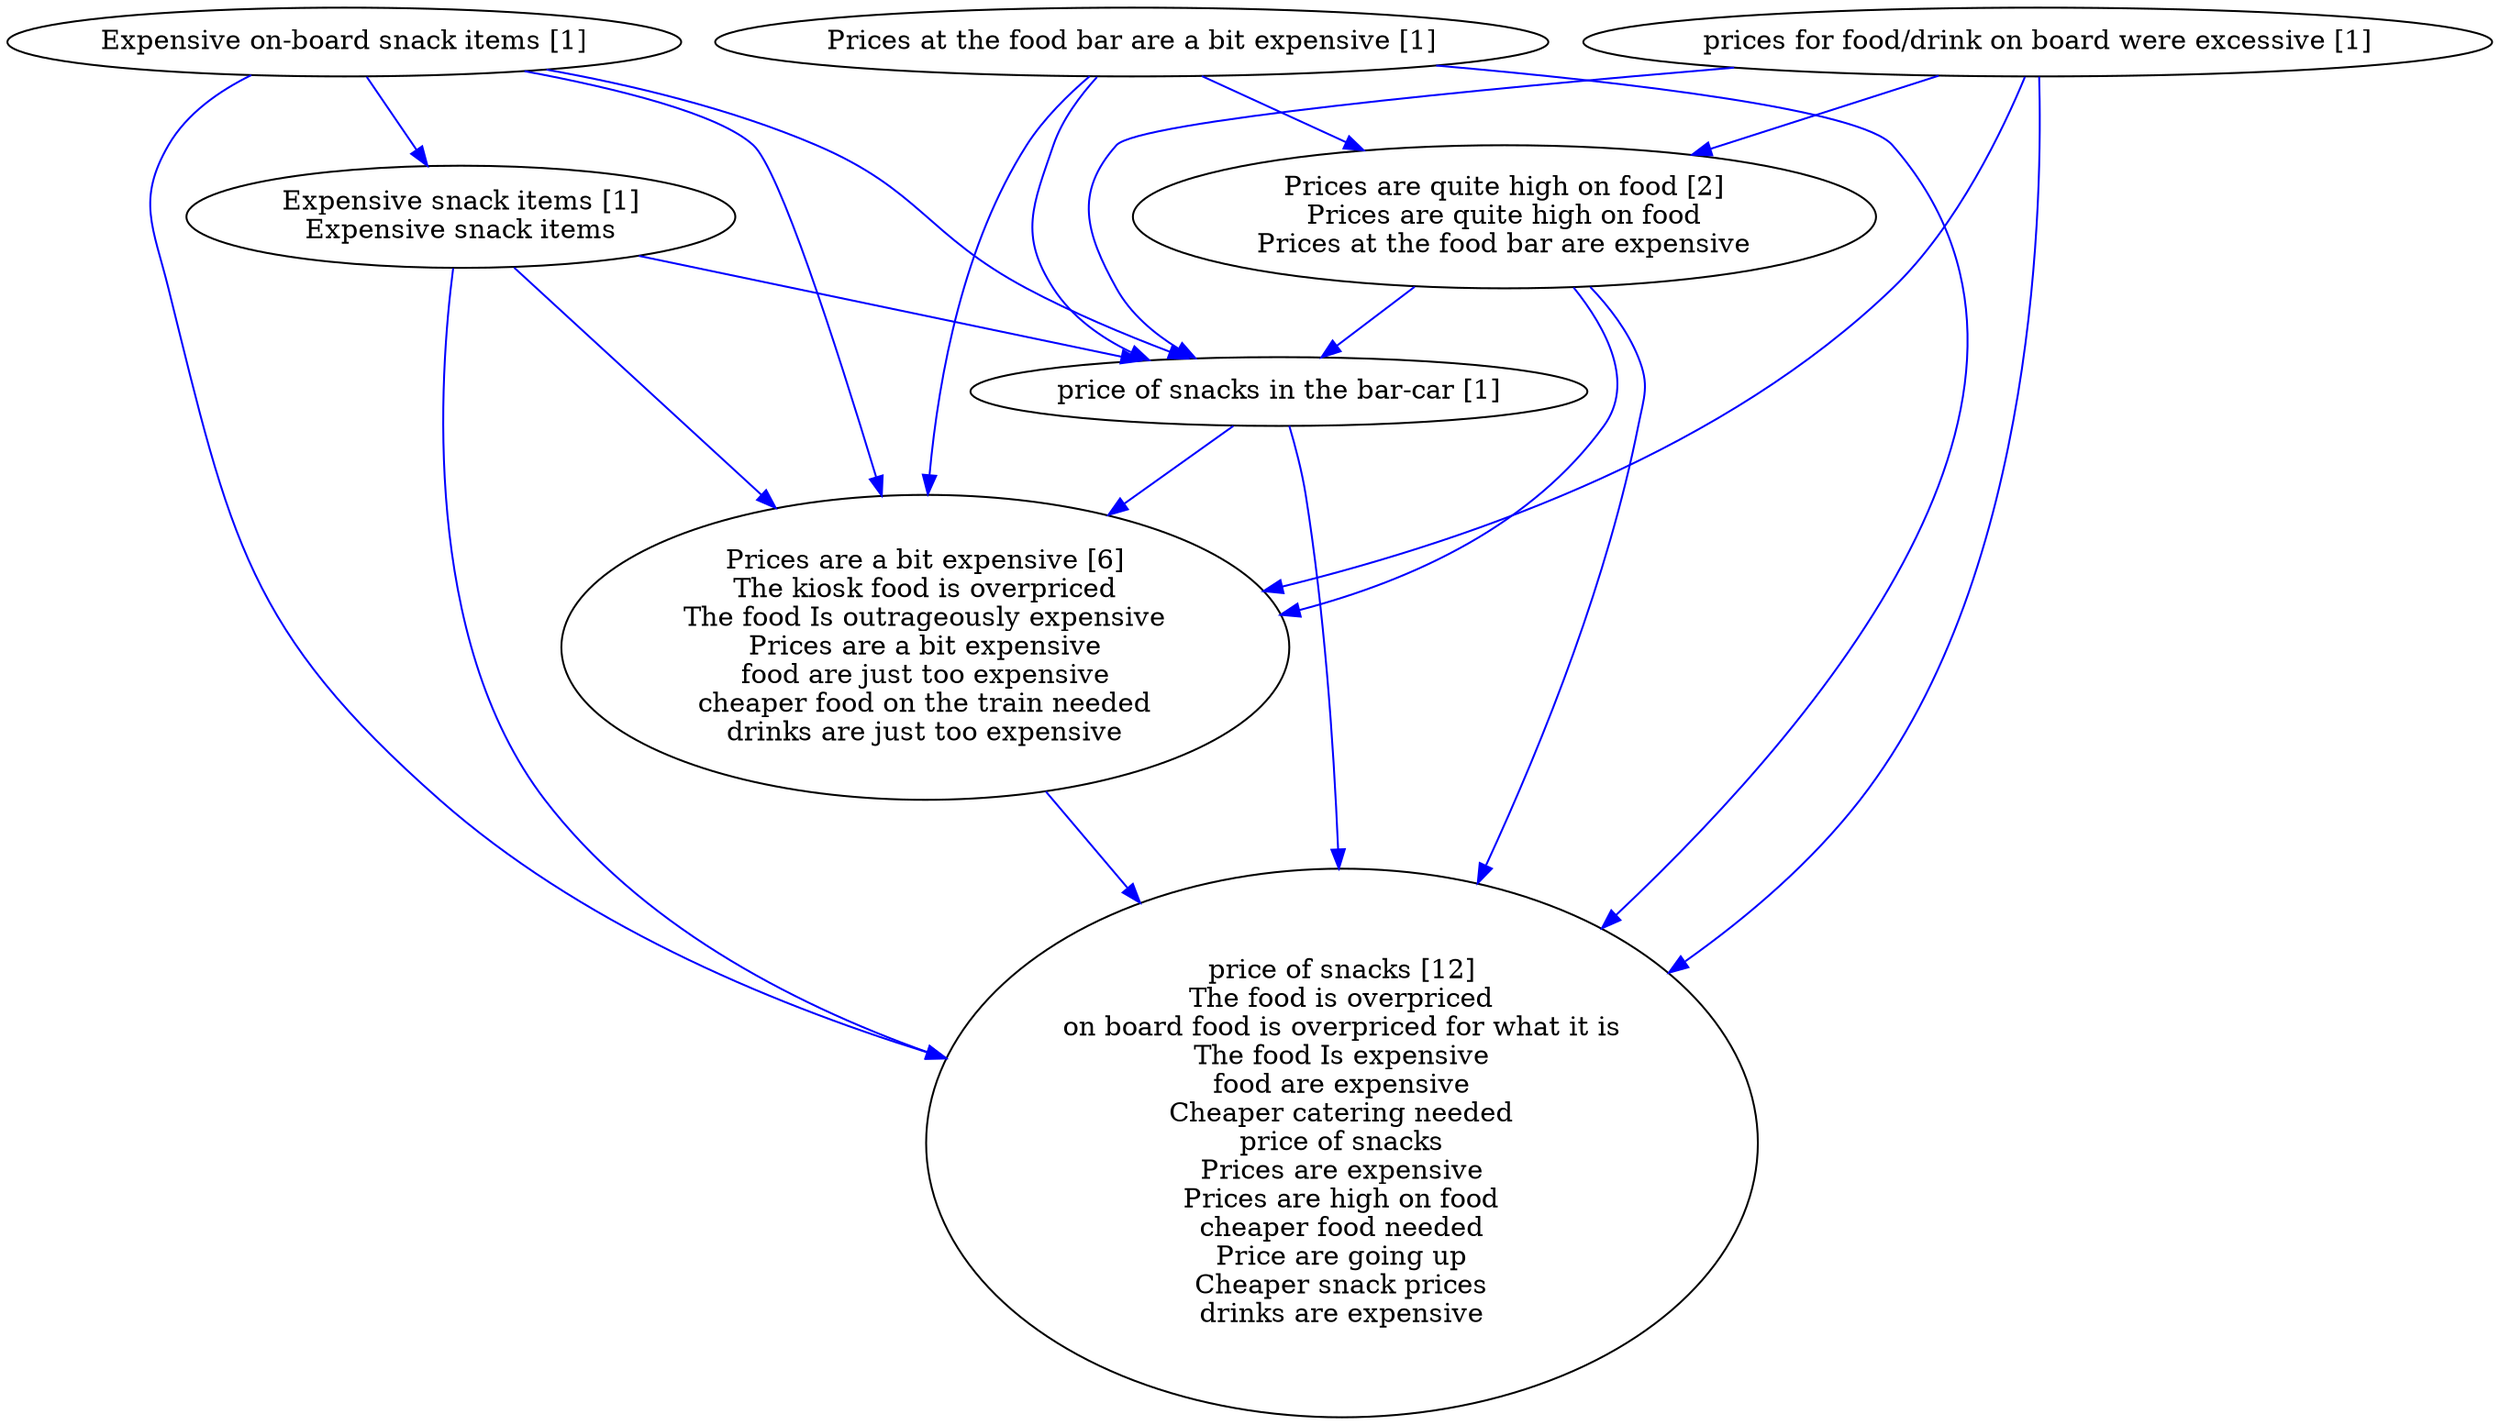 digraph collapsedGraph {
"Prices are a bit expensive [6]\nThe kiosk food is overpriced\nThe food Is outrageously expensive\nPrices are a bit expensive\nfood are just too expensive\ncheaper food on the train needed\ndrinks are just too expensive""price of snacks [12]\nThe food is overpriced\non board food is overpriced for what it is\nThe food Is expensive\nfood are expensive\nCheaper catering needed\nprice of snacks\nPrices are expensive\nPrices are high on food\ncheaper food needed\nPrice are going up\nCheaper snack prices\ndrinks are expensive""Prices are quite high on food [2]\nPrices are quite high on food\nPrices at the food bar are expensive""Expensive on-board snack items [1]""Expensive snack items [1]\nExpensive snack items""Prices at the food bar are a bit expensive [1]""price of snacks in the bar-car [1]""prices for food/drink on board were excessive [1]""Prices are quite high on food [2]\nPrices are quite high on food\nPrices at the food bar are expensive" -> "price of snacks in the bar-car [1]" [color=blue]
"Prices are quite high on food [2]\nPrices are quite high on food\nPrices at the food bar are expensive" -> "price of snacks [12]\nThe food is overpriced\non board food is overpriced for what it is\nThe food Is expensive\nfood are expensive\nCheaper catering needed\nprice of snacks\nPrices are expensive\nPrices are high on food\ncheaper food needed\nPrice are going up\nCheaper snack prices\ndrinks are expensive" [color=blue]
"Prices are a bit expensive [6]\nThe kiosk food is overpriced\nThe food Is outrageously expensive\nPrices are a bit expensive\nfood are just too expensive\ncheaper food on the train needed\ndrinks are just too expensive" -> "price of snacks [12]\nThe food is overpriced\non board food is overpriced for what it is\nThe food Is expensive\nfood are expensive\nCheaper catering needed\nprice of snacks\nPrices are expensive\nPrices are high on food\ncheaper food needed\nPrice are going up\nCheaper snack prices\ndrinks are expensive" [color=blue]
"prices for food/drink on board were excessive [1]" -> "price of snacks [12]\nThe food is overpriced\non board food is overpriced for what it is\nThe food Is expensive\nfood are expensive\nCheaper catering needed\nprice of snacks\nPrices are expensive\nPrices are high on food\ncheaper food needed\nPrice are going up\nCheaper snack prices\ndrinks are expensive" [color=blue]
"prices for food/drink on board were excessive [1]" -> "Prices are a bit expensive [6]\nThe kiosk food is overpriced\nThe food Is outrageously expensive\nPrices are a bit expensive\nfood are just too expensive\ncheaper food on the train needed\ndrinks are just too expensive" [color=blue]
"price of snacks in the bar-car [1]" -> "price of snacks [12]\nThe food is overpriced\non board food is overpriced for what it is\nThe food Is expensive\nfood are expensive\nCheaper catering needed\nprice of snacks\nPrices are expensive\nPrices are high on food\ncheaper food needed\nPrice are going up\nCheaper snack prices\ndrinks are expensive" [color=blue]
"Prices at the food bar are a bit expensive [1]" -> "price of snacks in the bar-car [1]" [color=blue]
"Prices at the food bar are a bit expensive [1]" -> "Prices are a bit expensive [6]\nThe kiosk food is overpriced\nThe food Is outrageously expensive\nPrices are a bit expensive\nfood are just too expensive\ncheaper food on the train needed\ndrinks are just too expensive" [color=blue]
"Expensive snack items [1]\nExpensive snack items" -> "Prices are a bit expensive [6]\nThe kiosk food is overpriced\nThe food Is outrageously expensive\nPrices are a bit expensive\nfood are just too expensive\ncheaper food on the train needed\ndrinks are just too expensive" [color=blue]
"Expensive on-board snack items [1]" -> "price of snacks [12]\nThe food is overpriced\non board food is overpriced for what it is\nThe food Is expensive\nfood are expensive\nCheaper catering needed\nprice of snacks\nPrices are expensive\nPrices are high on food\ncheaper food needed\nPrice are going up\nCheaper snack prices\ndrinks are expensive" [color=blue]
"Prices at the food bar are a bit expensive [1]" -> "price of snacks [12]\nThe food is overpriced\non board food is overpriced for what it is\nThe food Is expensive\nfood are expensive\nCheaper catering needed\nprice of snacks\nPrices are expensive\nPrices are high on food\ncheaper food needed\nPrice are going up\nCheaper snack prices\ndrinks are expensive" [color=blue]
"Prices at the food bar are a bit expensive [1]" -> "Prices are quite high on food [2]\nPrices are quite high on food\nPrices at the food bar are expensive" [color=blue]
"prices for food/drink on board were excessive [1]" -> "Prices are quite high on food [2]\nPrices are quite high on food\nPrices at the food bar are expensive" [color=blue]
"prices for food/drink on board were excessive [1]" -> "price of snacks in the bar-car [1]" [color=blue]
"Expensive snack items [1]\nExpensive snack items" -> "price of snacks [12]\nThe food is overpriced\non board food is overpriced for what it is\nThe food Is expensive\nfood are expensive\nCheaper catering needed\nprice of snacks\nPrices are expensive\nPrices are high on food\ncheaper food needed\nPrice are going up\nCheaper snack prices\ndrinks are expensive" [color=blue]
"Expensive on-board snack items [1]" -> "Prices are a bit expensive [6]\nThe kiosk food is overpriced\nThe food Is outrageously expensive\nPrices are a bit expensive\nfood are just too expensive\ncheaper food on the train needed\ndrinks are just too expensive" [color=blue]
"Expensive on-board snack items [1]" -> "price of snacks in the bar-car [1]" [color=blue]
"Expensive snack items [1]\nExpensive snack items" -> "price of snacks in the bar-car [1]" [color=blue]
"Expensive on-board snack items [1]" -> "Expensive snack items [1]\nExpensive snack items" [color=blue]
"Prices are quite high on food [2]\nPrices are quite high on food\nPrices at the food bar are expensive" -> "Prices are a bit expensive [6]\nThe kiosk food is overpriced\nThe food Is outrageously expensive\nPrices are a bit expensive\nfood are just too expensive\ncheaper food on the train needed\ndrinks are just too expensive" [color=blue]
"price of snacks in the bar-car [1]" -> "Prices are a bit expensive [6]\nThe kiosk food is overpriced\nThe food Is outrageously expensive\nPrices are a bit expensive\nfood are just too expensive\ncheaper food on the train needed\ndrinks are just too expensive" [color=blue]
}